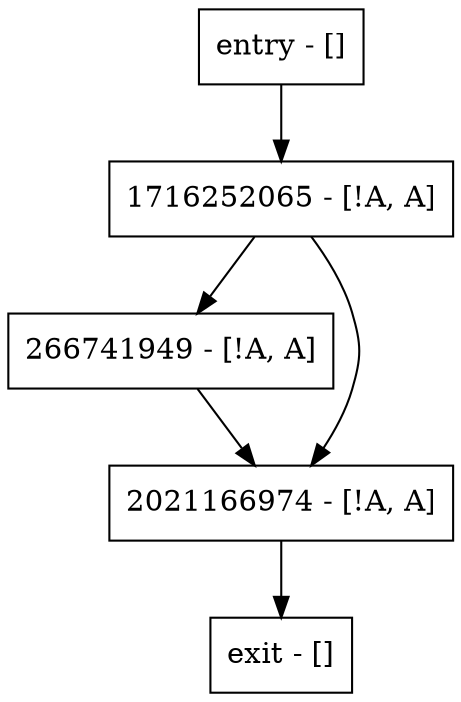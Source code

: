 digraph foo {
node [shape=record];
266741949 [label="266741949 - [!A, A]"];
entry [label="entry - []"];
exit [label="exit - []"];
1716252065 [label="1716252065 - [!A, A]"];
2021166974 [label="2021166974 - [!A, A]"];
entry;
exit;
266741949 -> 2021166974;
entry -> 1716252065;
1716252065 -> 266741949;
1716252065 -> 2021166974;
2021166974 -> exit;
}
